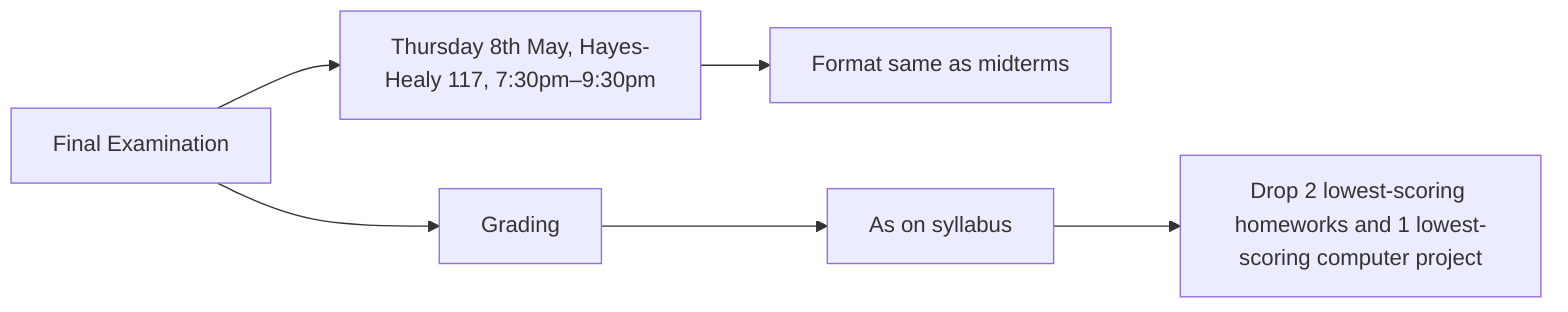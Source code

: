graph LR
A[Final Examination] --> B[Thursday 8th May, Hayes-Healy 117, 7:30pm–9:30pm]
B --> C[Format same as midterms]
A --> D[Grading]
D --> E[As on syllabus]
E --> F[Drop 2 lowest-scoring homeworks and 1 lowest-scoring computer project]